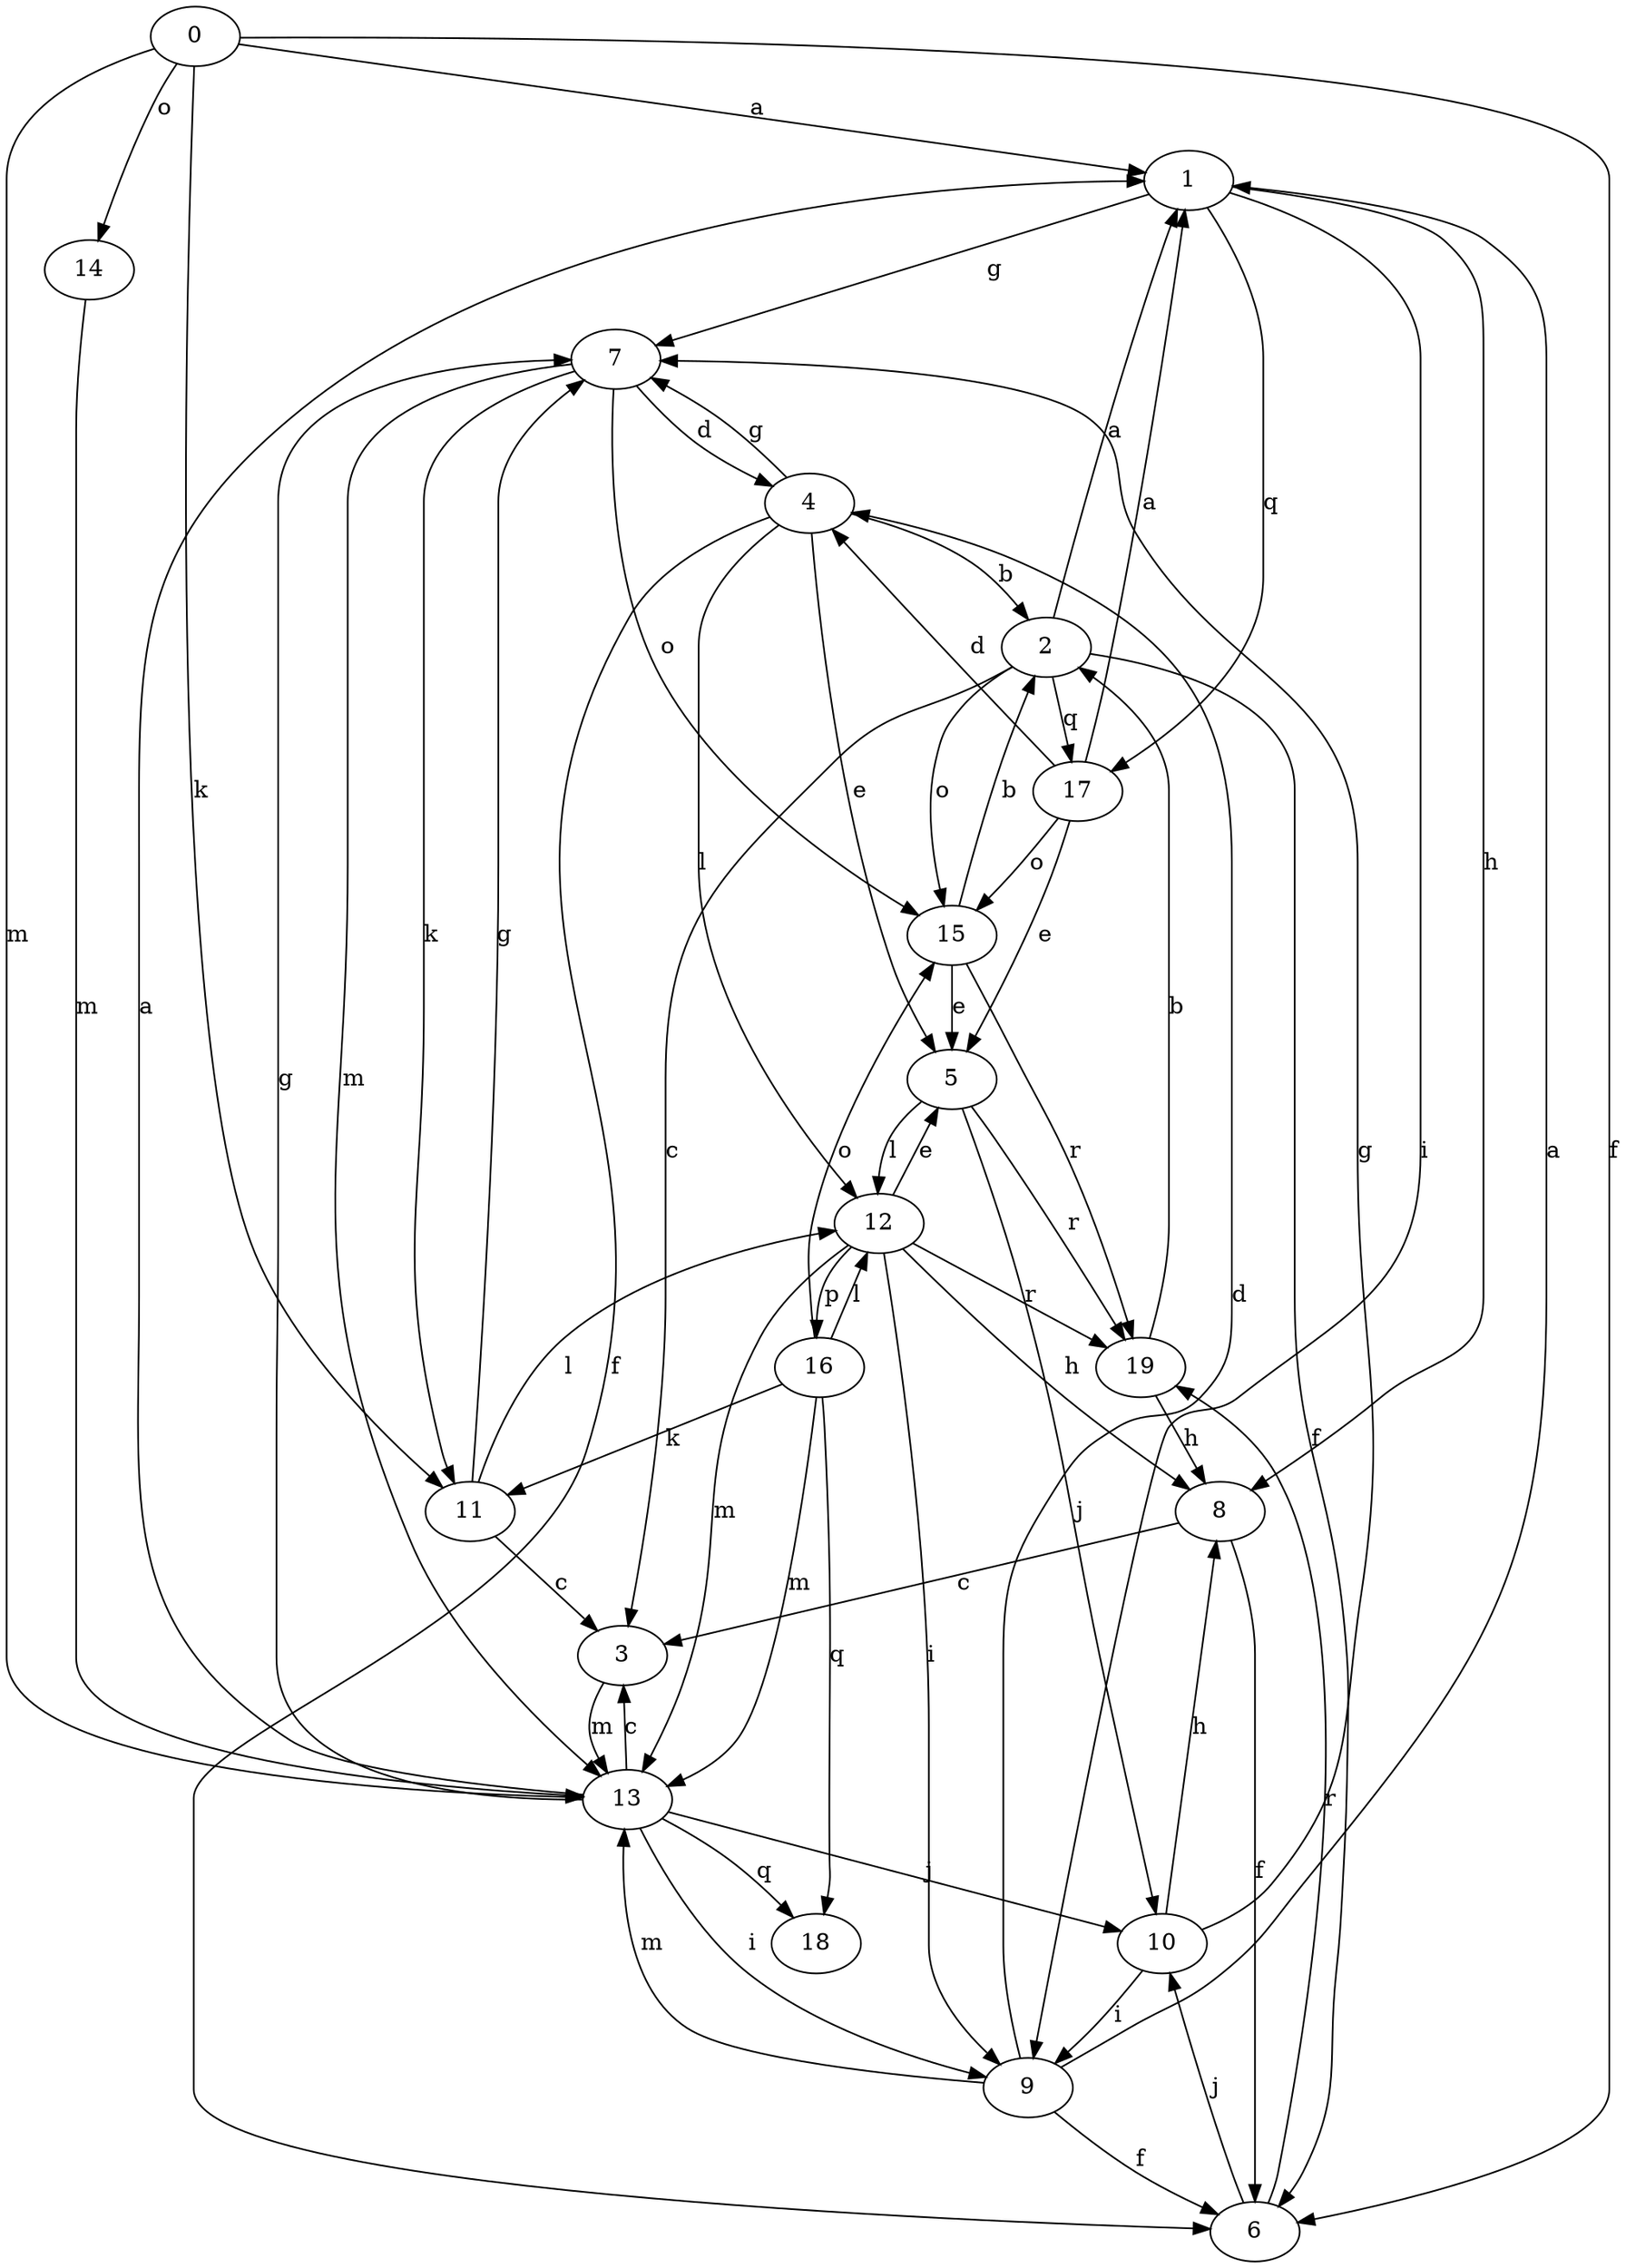 strict digraph  {
0;
1;
2;
3;
4;
5;
6;
7;
8;
9;
10;
11;
12;
13;
14;
15;
16;
17;
18;
19;
0 -> 1  [label=a];
0 -> 6  [label=f];
0 -> 11  [label=k];
0 -> 13  [label=m];
0 -> 14  [label=o];
1 -> 7  [label=g];
1 -> 8  [label=h];
1 -> 9  [label=i];
1 -> 17  [label=q];
2 -> 1  [label=a];
2 -> 3  [label=c];
2 -> 6  [label=f];
2 -> 15  [label=o];
2 -> 17  [label=q];
3 -> 13  [label=m];
4 -> 2  [label=b];
4 -> 5  [label=e];
4 -> 6  [label=f];
4 -> 7  [label=g];
4 -> 12  [label=l];
5 -> 10  [label=j];
5 -> 12  [label=l];
5 -> 19  [label=r];
6 -> 10  [label=j];
6 -> 19  [label=r];
7 -> 4  [label=d];
7 -> 11  [label=k];
7 -> 13  [label=m];
7 -> 15  [label=o];
8 -> 3  [label=c];
8 -> 6  [label=f];
9 -> 1  [label=a];
9 -> 4  [label=d];
9 -> 6  [label=f];
9 -> 13  [label=m];
10 -> 7  [label=g];
10 -> 8  [label=h];
10 -> 9  [label=i];
11 -> 3  [label=c];
11 -> 7  [label=g];
11 -> 12  [label=l];
12 -> 5  [label=e];
12 -> 8  [label=h];
12 -> 9  [label=i];
12 -> 13  [label=m];
12 -> 16  [label=p];
12 -> 19  [label=r];
13 -> 1  [label=a];
13 -> 3  [label=c];
13 -> 7  [label=g];
13 -> 9  [label=i];
13 -> 10  [label=j];
13 -> 18  [label=q];
14 -> 13  [label=m];
15 -> 2  [label=b];
15 -> 5  [label=e];
15 -> 19  [label=r];
16 -> 11  [label=k];
16 -> 12  [label=l];
16 -> 13  [label=m];
16 -> 15  [label=o];
16 -> 18  [label=q];
17 -> 1  [label=a];
17 -> 4  [label=d];
17 -> 5  [label=e];
17 -> 15  [label=o];
19 -> 2  [label=b];
19 -> 8  [label=h];
}

